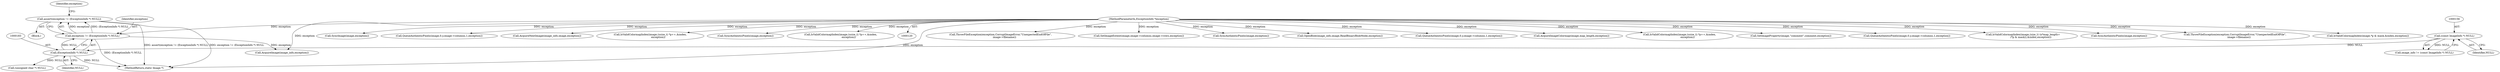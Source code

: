 digraph "0_ImageMagick_2ad6d33493750a28a5a655d319a8e0b16c392de1@API" {
"1000179" [label="(Call,assert(exception != (ExceptionInfo *) NULL))"];
"1000180" [label="(Call,exception != (ExceptionInfo *) NULL)"];
"1000122" [label="(MethodParameterIn,ExceptionInfo *exception)"];
"1000182" [label="(Call,(ExceptionInfo *) NULL)"];
"1000155" [label="(Call,(const ImageInfo *) NULL)"];
"1000403" [label="(Call,ThrowFileException(exception,CorruptImageError,\"UnexpectedEndOfFile\",\n          image->filename))"];
"1000580" [label="(Call,SetImageExtent(image,image->columns,image->rows,exception))"];
"1001955" [label="(MethodReturn,static Image *)"];
"1001345" [label="(Call,SyncAuthenticPixels(image,exception))"];
"1000153" [label="(Call,image_info != (const ImageInfo *) NULL)"];
"1000193" [label="(Call,AcquireImage(image_info,exception))"];
"1000198" [label="(Call,OpenBlob(image_info,image,ReadBinaryBlobMode,exception))"];
"1001644" [label="(Call,QueueAuthenticPixels(image,0,y,image->columns,1,exception))"];
"1000184" [label="(Identifier,NULL)"];
"1000122" [label="(MethodParameterIn,ExceptionInfo *exception)"];
"1000180" [label="(Call,exception != (ExceptionInfo *) NULL)"];
"1001386" [label="(Call,AcquireImageColormap(image,map_length,exception))"];
"1001730" [label="(Call,IsValidColormapIndex(image,(ssize_t) *p++,&index,\n                    exception))"];
"1000532" [label="(Call,SetImageProperty(image,\"comment\",comment,exception))"];
"1001549" [label="(Call,QueueAuthenticPixels(image,0,y,image->columns,1,exception))"];
"1001198" [label="(Call,IsValidColormapIndex(image,(size_t) (x*map_length+\n                    (*p & mask)),&index,exception))"];
"1000157" [label="(Identifier,NULL)"];
"1001591" [label="(Call,SyncAuthenticPixels(image,exception))"];
"1001847" [label="(Call,ThrowFileException(exception,CorruptImageError,\"UnexpectedEndOfFile\",\n          image->filename))"];
"1000182" [label="(Call,(ExceptionInfo *) NULL)"];
"1001143" [label="(Call,IsValidColormapIndex(image,*p & mask,&index,exception))"];
"1000188" [label="(Identifier,exception)"];
"1001623" [label="(Call,SyncImage(image,exception))"];
"1000123" [label="(Block,)"];
"1000155" [label="(Call,(const ImageInfo *) NULL)"];
"1000179" [label="(Call,assert(exception != (ExceptionInfo *) NULL))"];
"1001275" [label="(Call,QueueAuthenticPixels(image,0,y,image->columns,1,exception))"];
"1001900" [label="(Call,AcquireNextImage(image_info,image,exception))"];
"1001676" [label="(Call,IsValidColormapIndex(image,(ssize_t) *p++,&index,\n                    exception))"];
"1000413" [label="(Call,(unsigned char *) NULL)"];
"1001777" [label="(Call,SyncAuthenticPixels(image,exception))"];
"1000181" [label="(Identifier,exception)"];
"1001703" [label="(Call,IsValidColormapIndex(image,(ssize_t) *p++,&index,\n                    exception))"];
"1000179" -> "1000123"  [label="AST: "];
"1000179" -> "1000180"  [label="CFG: "];
"1000180" -> "1000179"  [label="AST: "];
"1000188" -> "1000179"  [label="CFG: "];
"1000179" -> "1001955"  [label="DDG: assert(exception != (ExceptionInfo *) NULL)"];
"1000179" -> "1001955"  [label="DDG: exception != (ExceptionInfo *) NULL"];
"1000180" -> "1000179"  [label="DDG: exception"];
"1000180" -> "1000179"  [label="DDG: (ExceptionInfo *) NULL"];
"1000180" -> "1000182"  [label="CFG: "];
"1000181" -> "1000180"  [label="AST: "];
"1000182" -> "1000180"  [label="AST: "];
"1000180" -> "1001955"  [label="DDG: (ExceptionInfo *) NULL"];
"1000122" -> "1000180"  [label="DDG: exception"];
"1000182" -> "1000180"  [label="DDG: NULL"];
"1000180" -> "1000193"  [label="DDG: exception"];
"1000122" -> "1000120"  [label="AST: "];
"1000122" -> "1001955"  [label="DDG: exception"];
"1000122" -> "1000193"  [label="DDG: exception"];
"1000122" -> "1000198"  [label="DDG: exception"];
"1000122" -> "1000403"  [label="DDG: exception"];
"1000122" -> "1000532"  [label="DDG: exception"];
"1000122" -> "1000580"  [label="DDG: exception"];
"1000122" -> "1001143"  [label="DDG: exception"];
"1000122" -> "1001198"  [label="DDG: exception"];
"1000122" -> "1001275"  [label="DDG: exception"];
"1000122" -> "1001345"  [label="DDG: exception"];
"1000122" -> "1001386"  [label="DDG: exception"];
"1000122" -> "1001549"  [label="DDG: exception"];
"1000122" -> "1001591"  [label="DDG: exception"];
"1000122" -> "1001623"  [label="DDG: exception"];
"1000122" -> "1001644"  [label="DDG: exception"];
"1000122" -> "1001676"  [label="DDG: exception"];
"1000122" -> "1001703"  [label="DDG: exception"];
"1000122" -> "1001730"  [label="DDG: exception"];
"1000122" -> "1001777"  [label="DDG: exception"];
"1000122" -> "1001847"  [label="DDG: exception"];
"1000122" -> "1001900"  [label="DDG: exception"];
"1000182" -> "1000184"  [label="CFG: "];
"1000183" -> "1000182"  [label="AST: "];
"1000184" -> "1000182"  [label="AST: "];
"1000182" -> "1001955"  [label="DDG: NULL"];
"1000155" -> "1000182"  [label="DDG: NULL"];
"1000182" -> "1000413"  [label="DDG: NULL"];
"1000155" -> "1000153"  [label="AST: "];
"1000155" -> "1000157"  [label="CFG: "];
"1000156" -> "1000155"  [label="AST: "];
"1000157" -> "1000155"  [label="AST: "];
"1000153" -> "1000155"  [label="CFG: "];
"1000155" -> "1000153"  [label="DDG: NULL"];
}
